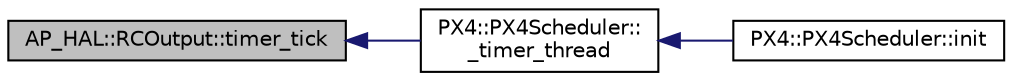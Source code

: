 digraph "AP_HAL::RCOutput::timer_tick"
{
 // INTERACTIVE_SVG=YES
  edge [fontname="Helvetica",fontsize="10",labelfontname="Helvetica",labelfontsize="10"];
  node [fontname="Helvetica",fontsize="10",shape=record];
  rankdir="LR";
  Node1 [label="AP_HAL::RCOutput::timer_tick",height=0.2,width=0.4,color="black", fillcolor="grey75", style="filled", fontcolor="black"];
  Node1 -> Node2 [dir="back",color="midnightblue",fontsize="10",style="solid",fontname="Helvetica"];
  Node2 [label="PX4::PX4Scheduler::\l_timer_thread",height=0.2,width=0.4,color="black", fillcolor="white", style="filled",URL="$classPX4_1_1PX4Scheduler.html#ac963ed3c125bf36ec4d55f4675821540"];
  Node2 -> Node3 [dir="back",color="midnightblue",fontsize="10",style="solid",fontname="Helvetica"];
  Node3 [label="PX4::PX4Scheduler::init",height=0.2,width=0.4,color="black", fillcolor="white", style="filled",URL="$classPX4_1_1PX4Scheduler.html#abe906f67696a961fc3a9b791507422aa"];
}
